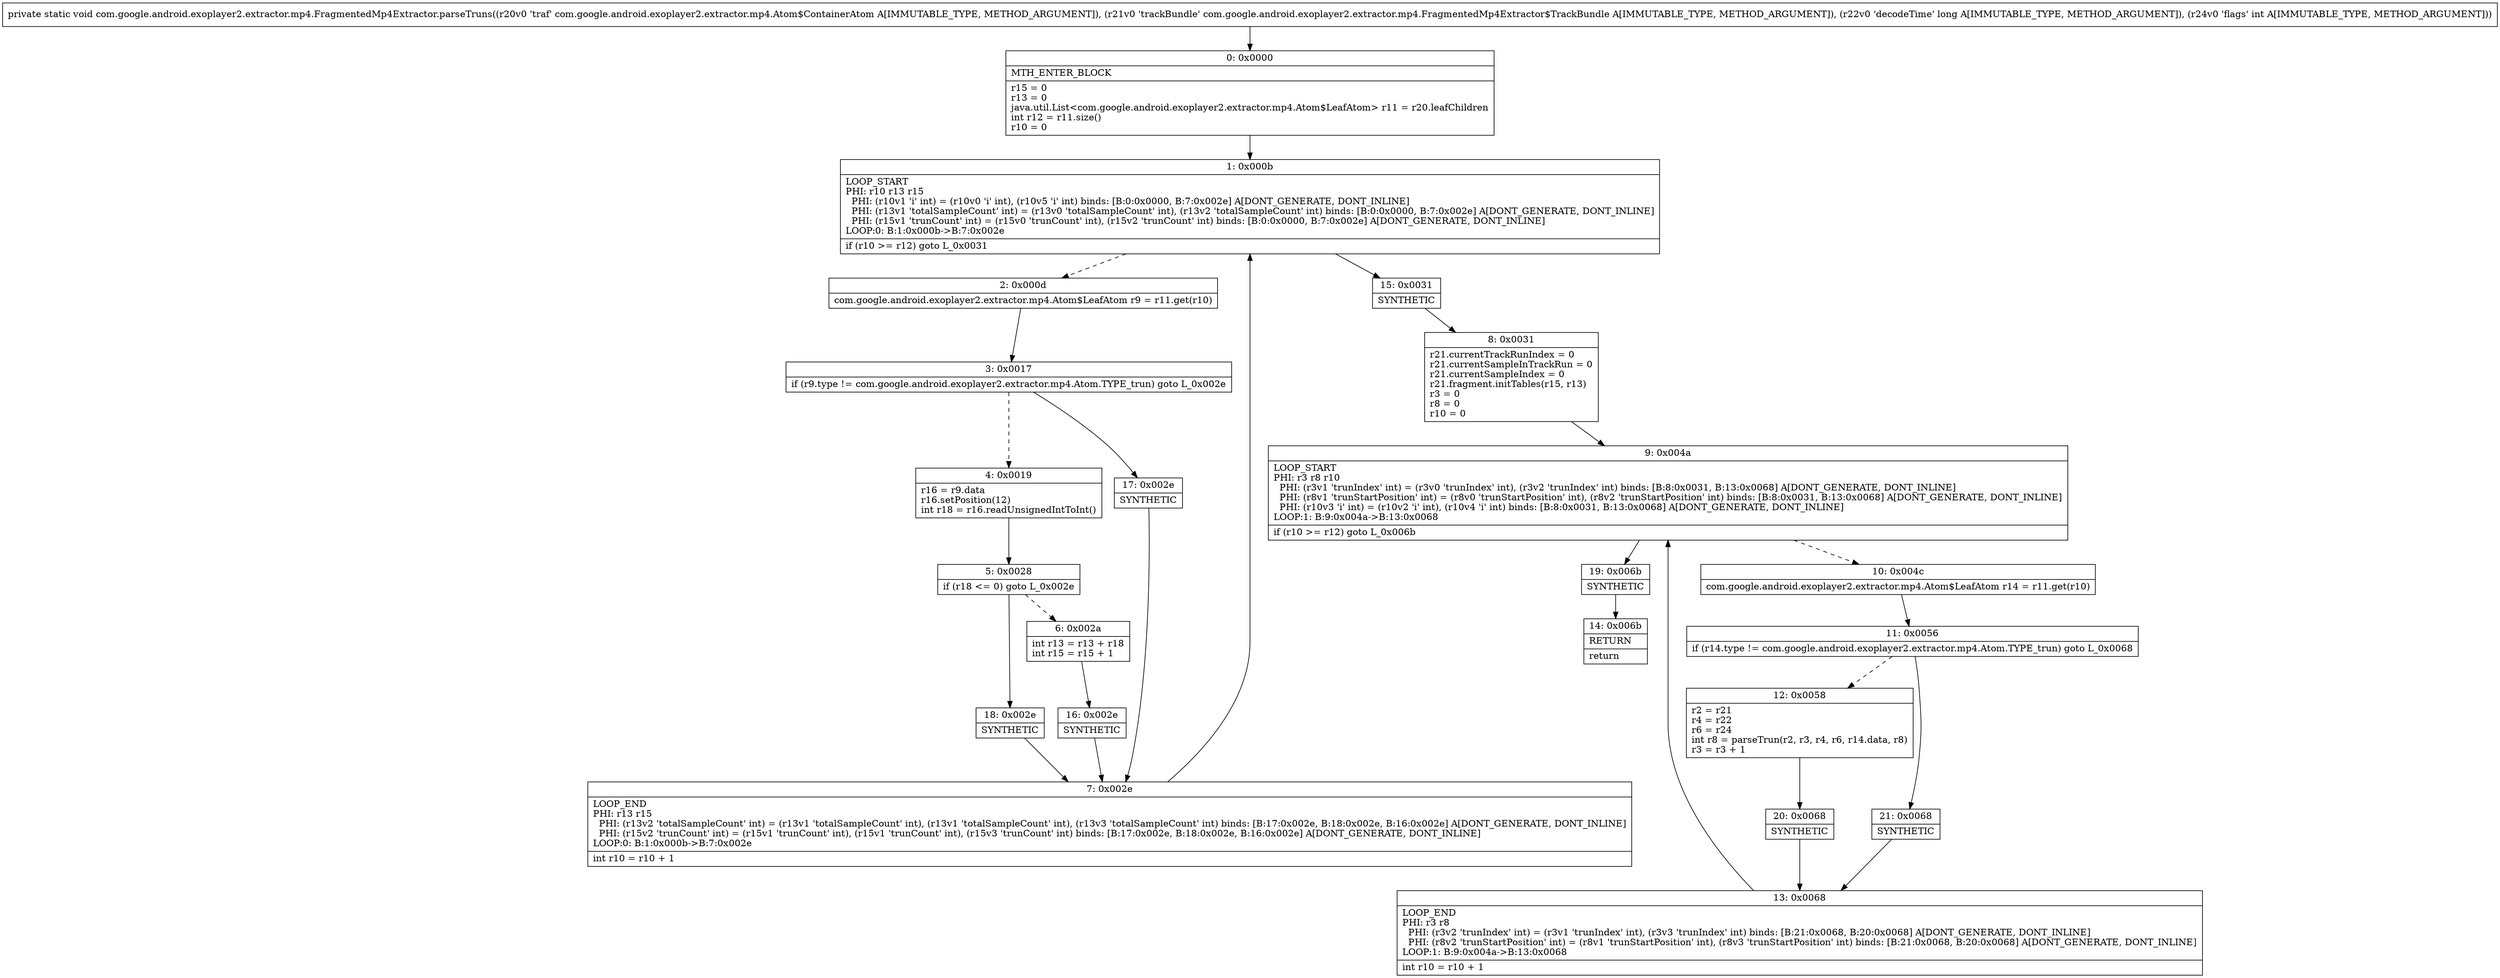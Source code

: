 digraph "CFG forcom.google.android.exoplayer2.extractor.mp4.FragmentedMp4Extractor.parseTruns(Lcom\/google\/android\/exoplayer2\/extractor\/mp4\/Atom$ContainerAtom;Lcom\/google\/android\/exoplayer2\/extractor\/mp4\/FragmentedMp4Extractor$TrackBundle;JI)V" {
Node_0 [shape=record,label="{0\:\ 0x0000|MTH_ENTER_BLOCK\l|r15 = 0\lr13 = 0\ljava.util.List\<com.google.android.exoplayer2.extractor.mp4.Atom$LeafAtom\> r11 = r20.leafChildren\lint r12 = r11.size()\lr10 = 0\l}"];
Node_1 [shape=record,label="{1\:\ 0x000b|LOOP_START\lPHI: r10 r13 r15 \l  PHI: (r10v1 'i' int) = (r10v0 'i' int), (r10v5 'i' int) binds: [B:0:0x0000, B:7:0x002e] A[DONT_GENERATE, DONT_INLINE]\l  PHI: (r13v1 'totalSampleCount' int) = (r13v0 'totalSampleCount' int), (r13v2 'totalSampleCount' int) binds: [B:0:0x0000, B:7:0x002e] A[DONT_GENERATE, DONT_INLINE]\l  PHI: (r15v1 'trunCount' int) = (r15v0 'trunCount' int), (r15v2 'trunCount' int) binds: [B:0:0x0000, B:7:0x002e] A[DONT_GENERATE, DONT_INLINE]\lLOOP:0: B:1:0x000b\-\>B:7:0x002e\l|if (r10 \>= r12) goto L_0x0031\l}"];
Node_2 [shape=record,label="{2\:\ 0x000d|com.google.android.exoplayer2.extractor.mp4.Atom$LeafAtom r9 = r11.get(r10)\l}"];
Node_3 [shape=record,label="{3\:\ 0x0017|if (r9.type != com.google.android.exoplayer2.extractor.mp4.Atom.TYPE_trun) goto L_0x002e\l}"];
Node_4 [shape=record,label="{4\:\ 0x0019|r16 = r9.data\lr16.setPosition(12)\lint r18 = r16.readUnsignedIntToInt()\l}"];
Node_5 [shape=record,label="{5\:\ 0x0028|if (r18 \<= 0) goto L_0x002e\l}"];
Node_6 [shape=record,label="{6\:\ 0x002a|int r13 = r13 + r18\lint r15 = r15 + 1\l}"];
Node_7 [shape=record,label="{7\:\ 0x002e|LOOP_END\lPHI: r13 r15 \l  PHI: (r13v2 'totalSampleCount' int) = (r13v1 'totalSampleCount' int), (r13v1 'totalSampleCount' int), (r13v3 'totalSampleCount' int) binds: [B:17:0x002e, B:18:0x002e, B:16:0x002e] A[DONT_GENERATE, DONT_INLINE]\l  PHI: (r15v2 'trunCount' int) = (r15v1 'trunCount' int), (r15v1 'trunCount' int), (r15v3 'trunCount' int) binds: [B:17:0x002e, B:18:0x002e, B:16:0x002e] A[DONT_GENERATE, DONT_INLINE]\lLOOP:0: B:1:0x000b\-\>B:7:0x002e\l|int r10 = r10 + 1\l}"];
Node_8 [shape=record,label="{8\:\ 0x0031|r21.currentTrackRunIndex = 0\lr21.currentSampleInTrackRun = 0\lr21.currentSampleIndex = 0\lr21.fragment.initTables(r15, r13)\lr3 = 0\lr8 = 0\lr10 = 0\l}"];
Node_9 [shape=record,label="{9\:\ 0x004a|LOOP_START\lPHI: r3 r8 r10 \l  PHI: (r3v1 'trunIndex' int) = (r3v0 'trunIndex' int), (r3v2 'trunIndex' int) binds: [B:8:0x0031, B:13:0x0068] A[DONT_GENERATE, DONT_INLINE]\l  PHI: (r8v1 'trunStartPosition' int) = (r8v0 'trunStartPosition' int), (r8v2 'trunStartPosition' int) binds: [B:8:0x0031, B:13:0x0068] A[DONT_GENERATE, DONT_INLINE]\l  PHI: (r10v3 'i' int) = (r10v2 'i' int), (r10v4 'i' int) binds: [B:8:0x0031, B:13:0x0068] A[DONT_GENERATE, DONT_INLINE]\lLOOP:1: B:9:0x004a\-\>B:13:0x0068\l|if (r10 \>= r12) goto L_0x006b\l}"];
Node_10 [shape=record,label="{10\:\ 0x004c|com.google.android.exoplayer2.extractor.mp4.Atom$LeafAtom r14 = r11.get(r10)\l}"];
Node_11 [shape=record,label="{11\:\ 0x0056|if (r14.type != com.google.android.exoplayer2.extractor.mp4.Atom.TYPE_trun) goto L_0x0068\l}"];
Node_12 [shape=record,label="{12\:\ 0x0058|r2 = r21\lr4 = r22\lr6 = r24\lint r8 = parseTrun(r2, r3, r4, r6, r14.data, r8)\lr3 = r3 + 1\l}"];
Node_13 [shape=record,label="{13\:\ 0x0068|LOOP_END\lPHI: r3 r8 \l  PHI: (r3v2 'trunIndex' int) = (r3v1 'trunIndex' int), (r3v3 'trunIndex' int) binds: [B:21:0x0068, B:20:0x0068] A[DONT_GENERATE, DONT_INLINE]\l  PHI: (r8v2 'trunStartPosition' int) = (r8v1 'trunStartPosition' int), (r8v3 'trunStartPosition' int) binds: [B:21:0x0068, B:20:0x0068] A[DONT_GENERATE, DONT_INLINE]\lLOOP:1: B:9:0x004a\-\>B:13:0x0068\l|int r10 = r10 + 1\l}"];
Node_14 [shape=record,label="{14\:\ 0x006b|RETURN\l|return\l}"];
Node_15 [shape=record,label="{15\:\ 0x0031|SYNTHETIC\l}"];
Node_16 [shape=record,label="{16\:\ 0x002e|SYNTHETIC\l}"];
Node_17 [shape=record,label="{17\:\ 0x002e|SYNTHETIC\l}"];
Node_18 [shape=record,label="{18\:\ 0x002e|SYNTHETIC\l}"];
Node_19 [shape=record,label="{19\:\ 0x006b|SYNTHETIC\l}"];
Node_20 [shape=record,label="{20\:\ 0x0068|SYNTHETIC\l}"];
Node_21 [shape=record,label="{21\:\ 0x0068|SYNTHETIC\l}"];
MethodNode[shape=record,label="{private static void com.google.android.exoplayer2.extractor.mp4.FragmentedMp4Extractor.parseTruns((r20v0 'traf' com.google.android.exoplayer2.extractor.mp4.Atom$ContainerAtom A[IMMUTABLE_TYPE, METHOD_ARGUMENT]), (r21v0 'trackBundle' com.google.android.exoplayer2.extractor.mp4.FragmentedMp4Extractor$TrackBundle A[IMMUTABLE_TYPE, METHOD_ARGUMENT]), (r22v0 'decodeTime' long A[IMMUTABLE_TYPE, METHOD_ARGUMENT]), (r24v0 'flags' int A[IMMUTABLE_TYPE, METHOD_ARGUMENT])) }"];
MethodNode -> Node_0;
Node_0 -> Node_1;
Node_1 -> Node_2[style=dashed];
Node_1 -> Node_15;
Node_2 -> Node_3;
Node_3 -> Node_4[style=dashed];
Node_3 -> Node_17;
Node_4 -> Node_5;
Node_5 -> Node_6[style=dashed];
Node_5 -> Node_18;
Node_6 -> Node_16;
Node_7 -> Node_1;
Node_8 -> Node_9;
Node_9 -> Node_10[style=dashed];
Node_9 -> Node_19;
Node_10 -> Node_11;
Node_11 -> Node_12[style=dashed];
Node_11 -> Node_21;
Node_12 -> Node_20;
Node_13 -> Node_9;
Node_15 -> Node_8;
Node_16 -> Node_7;
Node_17 -> Node_7;
Node_18 -> Node_7;
Node_19 -> Node_14;
Node_20 -> Node_13;
Node_21 -> Node_13;
}

